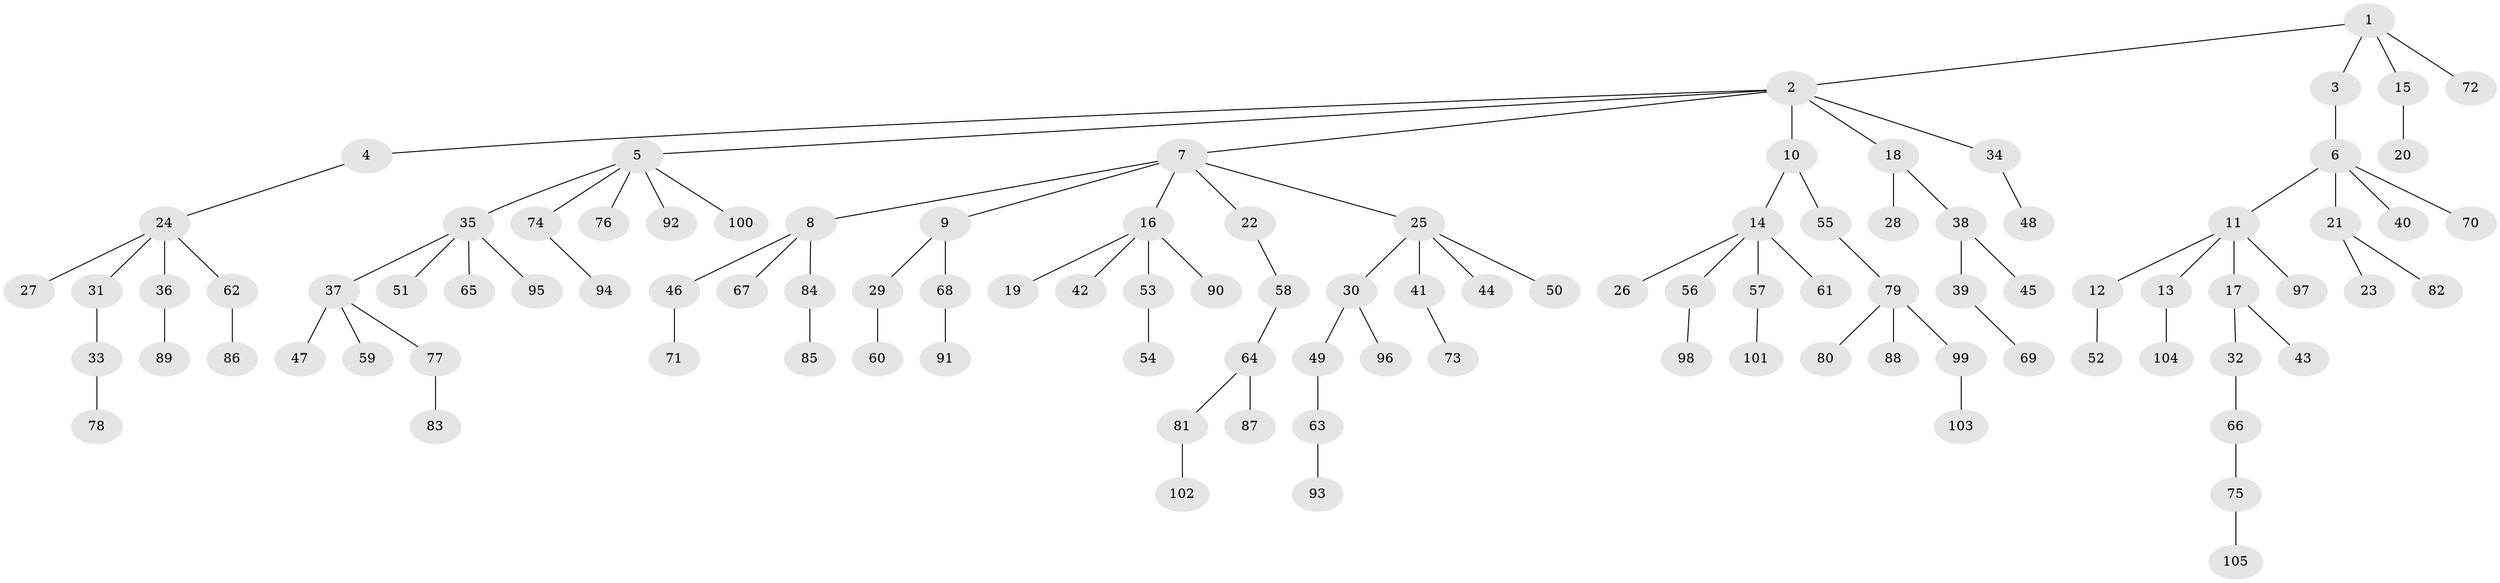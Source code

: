 // coarse degree distribution, {7: 0.03225806451612903, 4: 0.06451612903225806, 3: 0.0967741935483871, 5: 0.03225806451612903, 6: 0.03225806451612903, 1: 0.6774193548387096, 2: 0.06451612903225806}
// Generated by graph-tools (version 1.1) at 2025/19/03/04/25 18:19:15]
// undirected, 105 vertices, 104 edges
graph export_dot {
graph [start="1"]
  node [color=gray90,style=filled];
  1;
  2;
  3;
  4;
  5;
  6;
  7;
  8;
  9;
  10;
  11;
  12;
  13;
  14;
  15;
  16;
  17;
  18;
  19;
  20;
  21;
  22;
  23;
  24;
  25;
  26;
  27;
  28;
  29;
  30;
  31;
  32;
  33;
  34;
  35;
  36;
  37;
  38;
  39;
  40;
  41;
  42;
  43;
  44;
  45;
  46;
  47;
  48;
  49;
  50;
  51;
  52;
  53;
  54;
  55;
  56;
  57;
  58;
  59;
  60;
  61;
  62;
  63;
  64;
  65;
  66;
  67;
  68;
  69;
  70;
  71;
  72;
  73;
  74;
  75;
  76;
  77;
  78;
  79;
  80;
  81;
  82;
  83;
  84;
  85;
  86;
  87;
  88;
  89;
  90;
  91;
  92;
  93;
  94;
  95;
  96;
  97;
  98;
  99;
  100;
  101;
  102;
  103;
  104;
  105;
  1 -- 2;
  1 -- 3;
  1 -- 15;
  1 -- 72;
  2 -- 4;
  2 -- 5;
  2 -- 7;
  2 -- 10;
  2 -- 18;
  2 -- 34;
  3 -- 6;
  4 -- 24;
  5 -- 35;
  5 -- 74;
  5 -- 76;
  5 -- 92;
  5 -- 100;
  6 -- 11;
  6 -- 21;
  6 -- 40;
  6 -- 70;
  7 -- 8;
  7 -- 9;
  7 -- 16;
  7 -- 22;
  7 -- 25;
  8 -- 46;
  8 -- 67;
  8 -- 84;
  9 -- 29;
  9 -- 68;
  10 -- 14;
  10 -- 55;
  11 -- 12;
  11 -- 13;
  11 -- 17;
  11 -- 97;
  12 -- 52;
  13 -- 104;
  14 -- 26;
  14 -- 56;
  14 -- 57;
  14 -- 61;
  15 -- 20;
  16 -- 19;
  16 -- 42;
  16 -- 53;
  16 -- 90;
  17 -- 32;
  17 -- 43;
  18 -- 28;
  18 -- 38;
  21 -- 23;
  21 -- 82;
  22 -- 58;
  24 -- 27;
  24 -- 31;
  24 -- 36;
  24 -- 62;
  25 -- 30;
  25 -- 41;
  25 -- 44;
  25 -- 50;
  29 -- 60;
  30 -- 49;
  30 -- 96;
  31 -- 33;
  32 -- 66;
  33 -- 78;
  34 -- 48;
  35 -- 37;
  35 -- 51;
  35 -- 65;
  35 -- 95;
  36 -- 89;
  37 -- 47;
  37 -- 59;
  37 -- 77;
  38 -- 39;
  38 -- 45;
  39 -- 69;
  41 -- 73;
  46 -- 71;
  49 -- 63;
  53 -- 54;
  55 -- 79;
  56 -- 98;
  57 -- 101;
  58 -- 64;
  62 -- 86;
  63 -- 93;
  64 -- 81;
  64 -- 87;
  66 -- 75;
  68 -- 91;
  74 -- 94;
  75 -- 105;
  77 -- 83;
  79 -- 80;
  79 -- 88;
  79 -- 99;
  81 -- 102;
  84 -- 85;
  99 -- 103;
}

